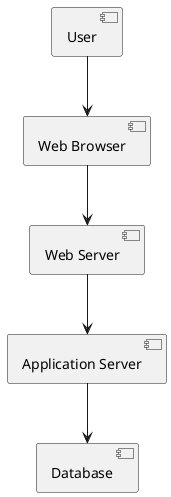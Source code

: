@startuml
[User] --> [Web Browser]
[Web Browser] --> [Web Server]
[Web Server] --> [Application Server]
[Application Server] --> [Database]
@enduml